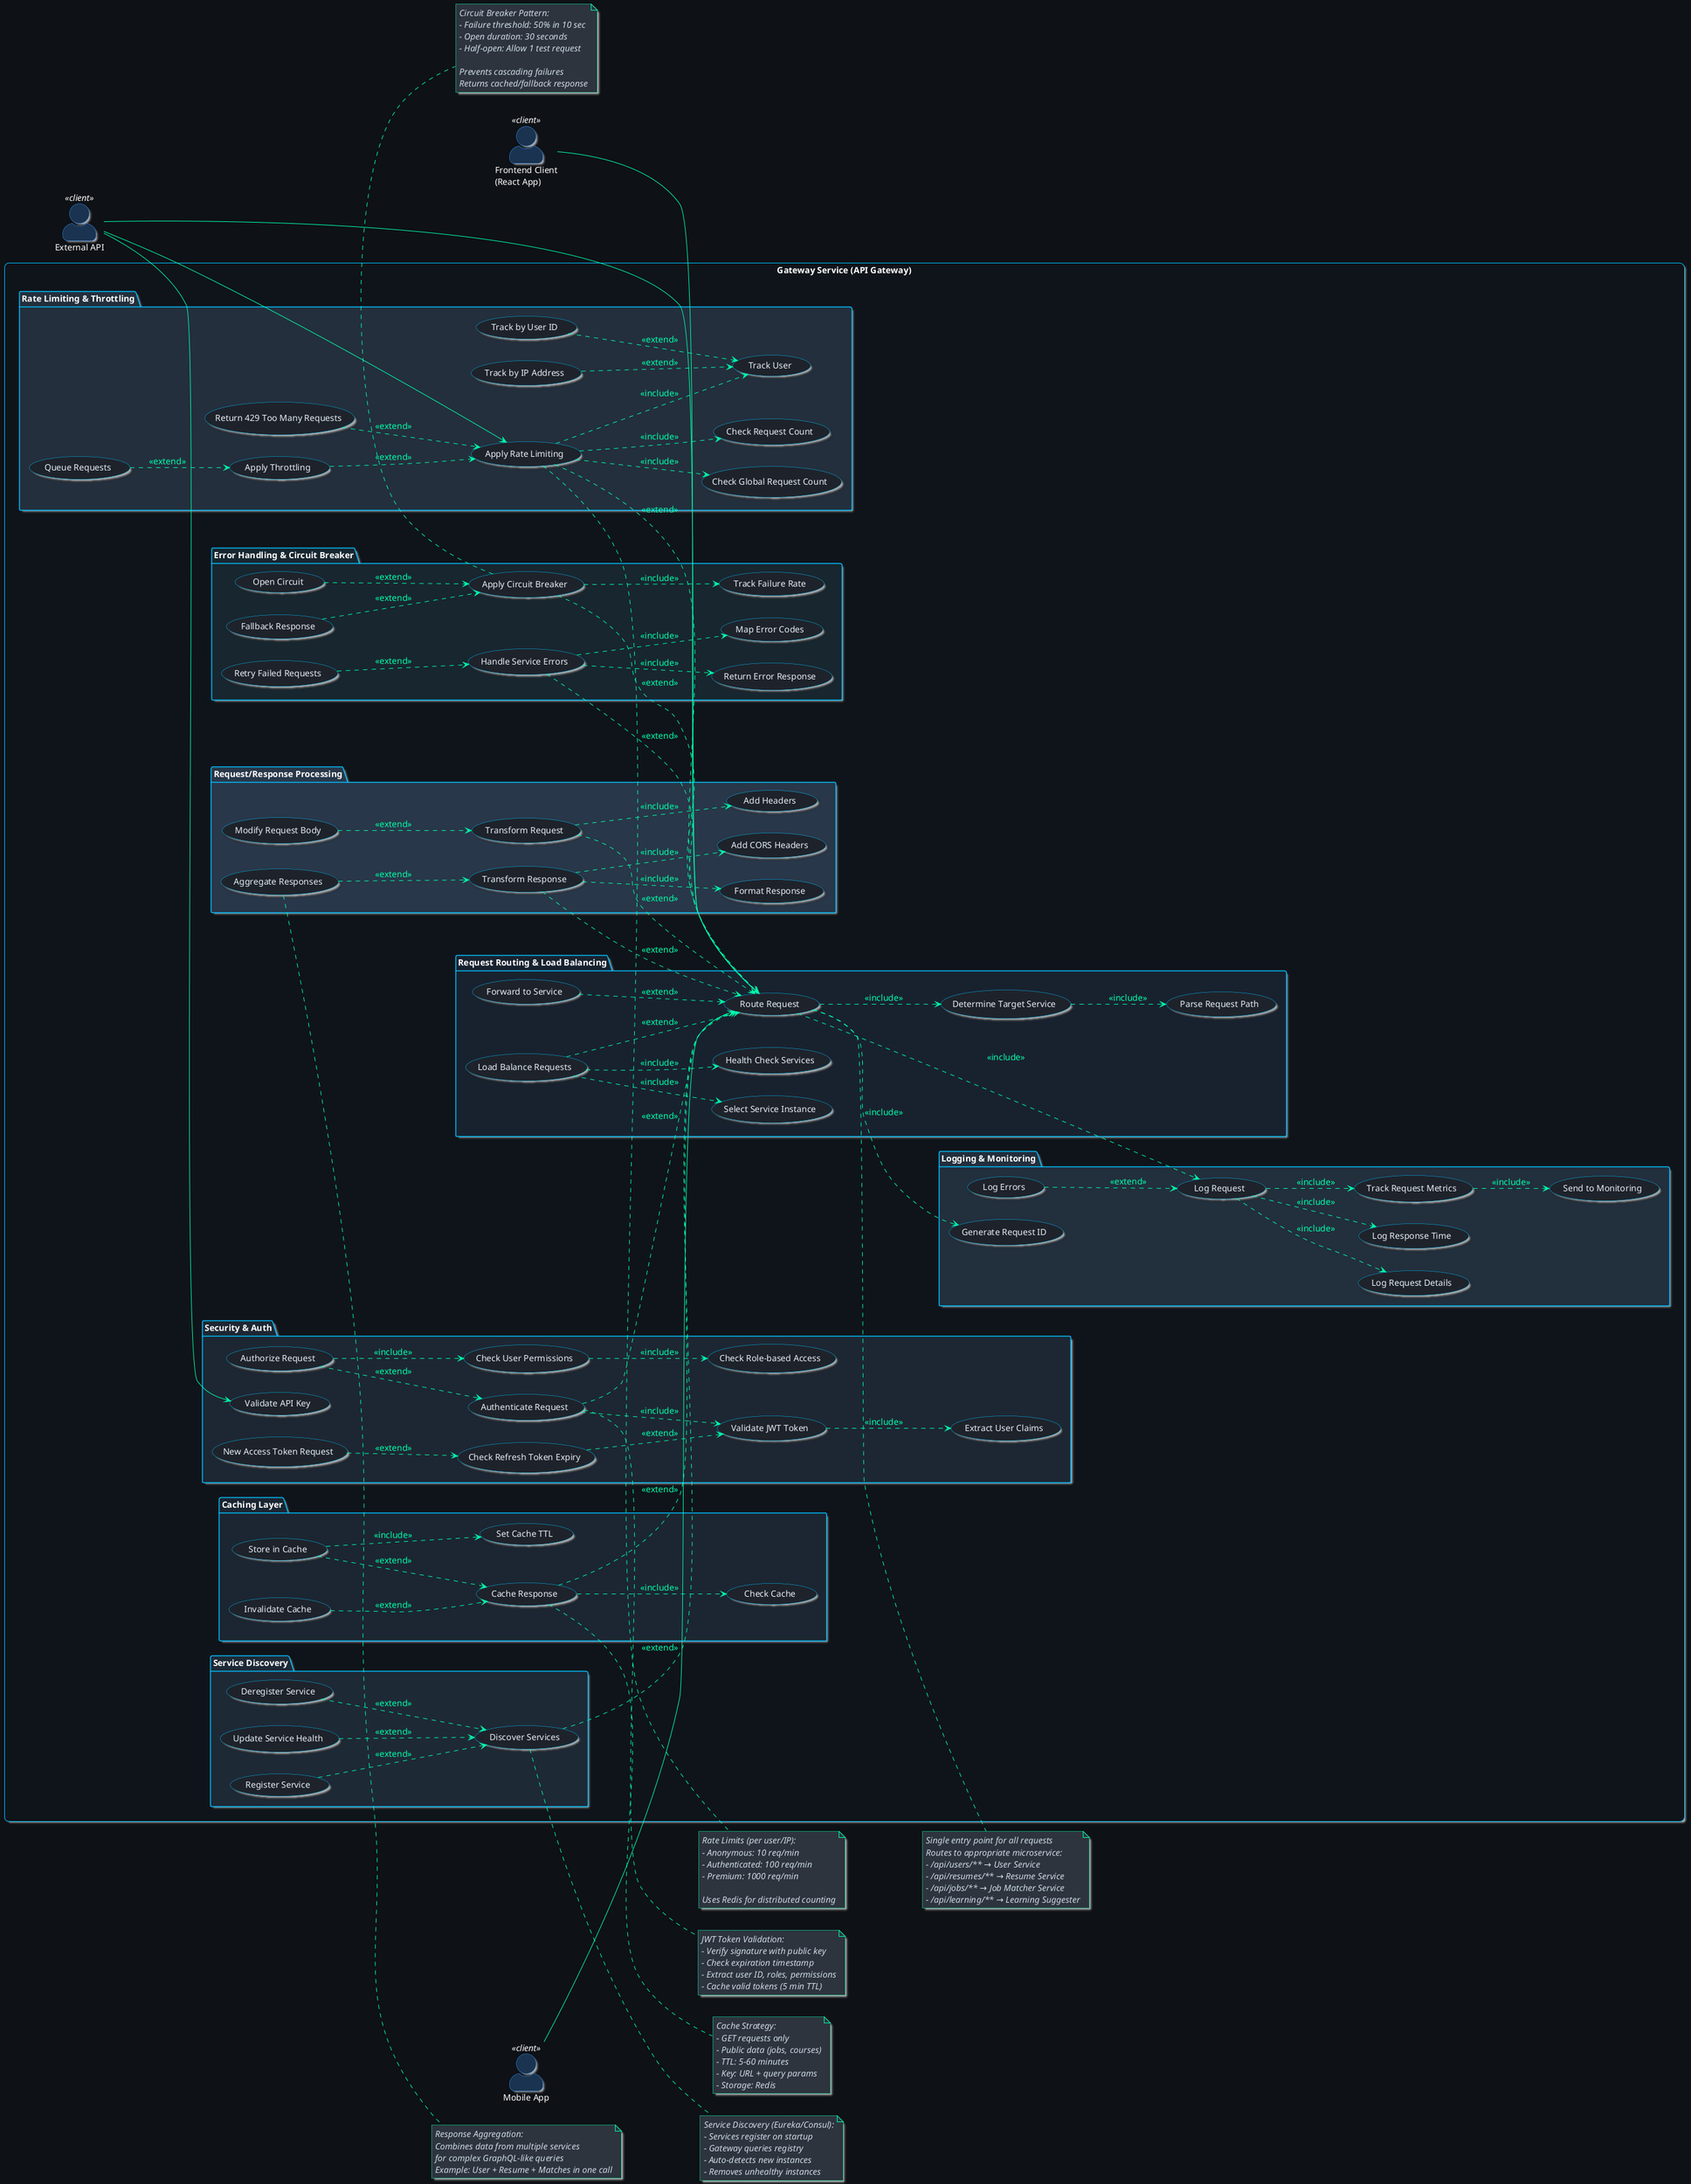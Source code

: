 @startuml Gateway Service
left to right direction
skinparam actorStyle awesome

' 🌙 ====== Global Dark Theme ======
skinparam backgroundColor #0e1116
skinparam defaultFontName "Segoe UI"
skinparam defaultFontSize 14
skinparam shadowing true

' ====== Use Case Styling ======
skinparam usecase {
  BackgroundColor #1e232b
  BorderColor #00bfff
  ArrowColor #ffffff
  FontColor #e6edf3
  FontStyle plain
}

' ====== Package Styling ======
skinparam package {
  BackgroundColor #141820
  BorderColor #00bfff
  FontColor #ffffff
  FontStyle bold
}

' ====== Rectangle (System Boundary) ======
skinparam rectangle {
  BackgroundColor #0f141a
  BorderColor #00bfff
  RoundCorner 15
  FontColor #ffffff
  FontStyle bold
}

' ====== Note Styling ======
skinparam note {
  BackgroundColor #2d343e
  BorderColor #00ffaa
  FontColor #cdd9e5
  FontStyle italic
}

' ====== Actor Colors ======
skinparam actor {
  FontColor #ffffff
  BorderColor #00bfff
  BackgroundColor #1a2432
  FontSize 14
}

skinparam actor<<client>> {
  BackgroundColor #1a3350
  BorderColor #3399ff
}
skinparam actor<<s>> {
  BackgroundColor #4d4d00
  BorderColor #ffff00
}

' ====== Relationship Colors ======
skinparam Arrow {
  Color #00ffaa
  FontColor #00ffaa
}
skinparam Arrow<<include>> {
  Color #0099ff
  FontColor #0099ff
  LineStyle dotted
}
skinparam Arrow<<extend>> {
  Color #ff9900
  FontColor #ff9900
  LineStyle dashed
}

' ====== Actors ======
actor "Frontend Client\n(React App)" as FRONTEND <<client>>
actor "Mobile App" as MOBILE <<client>>
actor "External API" as API <<client>>

rectangle "Gateway Service (API Gateway)" {
    
    ' ========== Request Routing ==========
    package "Request Routing & Load Balancing" #18222f {
        usecase "Route Request" as UC1
        usecase "Parse Request Path" as UC1a
        usecase "Determine Target Service" as UC1b
        usecase "Forward to Service" as UC1c
        usecase "Load Balance Requests" as UC2
        usecase "Select Service Instance" as UC2a
        usecase "Health Check Services" as UC2b
    }
    
    ' ========== Authentication & Authorization ==========
    package "Security & Auth" #1d2733 {
        usecase "Authenticate Request" as UC3
        usecase "Validate JWT Token" as UC3a
        usecase "Extract User Claims" as UC3b
        usecase "Check Refresh Token Expiry" as UC3c
        usecase "Authorize Request" as UC4
        usecase "Check User Permissions" as UC4a
        usecase "Check Role-based Access" as UC4b
        usecase "Validate API Key" as UC5
        usecase "New Access Token Request" as UC6
    }
    
    ' ========== Rate Limiting & Throttling ==========
    package "Rate Limiting & Throttling" #232f3d {
        usecase "Apply Rate Limiting" as UC7
        usecase "Check Request Count" as UC7a
        usecase "Check Global Request Count" as UC7f
        usecase "Track User" as UC7b
        usecase "Track by User ID" as UC7e
        usecase "Track by IP Address" as UC7c
        usecase "Return 429 Too Many Requests" as UC7d
        usecase "Apply Throttling" as UC8
        usecase "Queue Requests" as UC8a
    }
    
    ' ========== Request/Response Transformation ==========
    package "Request/Response Processing" #283749 {
        usecase "Transform Request" as UC9
        usecase "Add Headers" as UC9a
        usecase "Modify Request Body" as UC9b
        usecase "Transform Response" as UC10
        usecase "Aggregate Responses" as UC10a
        usecase "Format Response" as UC10b
        usecase "Add CORS Headers" as UC10c
    }
    
    ' ========== Caching ==========
    package "Caching Layer" #1b2632 {
        usecase "Cache Response" as UC11
        usecase "Check Cache" as UC11a
        usecase "Store in Cache" as UC11b
        usecase "Invalidate Cache" as UC12
        usecase "Set Cache TTL" as UC13
    }
    
    ' ========== Logging & Monitoring ==========
    package "Logging & Monitoring" #222f3d {
        usecase "Log Request" as UC14
        usecase "Log Request Details" as UC14a
        usecase "Log Response Time" as UC14b
        usecase "Log Errors" as UC15
        usecase "Track Request Metrics" as UC16
        usecase "Send to Monitoring" as UC16a
        usecase "Generate Request ID" as UC17
    }
    
    ' ========== Error Handling ==========
    package "Error Handling & Circuit Breaker" #18262f {
        usecase "Handle Service Errors" as UC18
        usecase "Return Error Response" as UC18a
        usecase "Map Error Codes" as UC18b
        usecase "Apply Circuit Breaker" as UC19
        usecase "Track Failure Rate" as UC19a
        usecase "Open Circuit" as UC19b
        usecase "Fallback Response" as UC19c
        usecase "Retry Failed Requests" as UC20
    }
    
    ' ========== Service Discovery ==========
    package "Service Discovery" #1e2936 {
        usecase "Discover Services" as UC21
        usecase "Register Service" as UC22
        usecase "Deregister Service" as UC23
        usecase "Update Service Health" as UC24
    }
}

' ========== Client Associations ==========
FRONTEND --> UC1

MOBILE --> UC1

API --> UC1
API --> UC5
API --> UC7

' ========== Include Relationships ==========
UC1b ..> UC1a : <<include>>
UC1 ..> UC1b : <<include>>
UC1 ..> UC14 : <<include>>
UC1 ..> UC17 : <<include>>
UC2 ..> UC2a : <<include>>
UC2 ..> UC2b : <<include>>
UC3 ..> UC3a : <<include>>
UC3a ..> UC3b : <<include>>
UC4 ..> UC4a : <<include>>
UC4a ..> UC4b : <<include>>
UC7 ..> UC7a : <<include>>
UC7 ..> UC7b : <<include>>
UC7 ..> UC7f : <<include>>
UC9 ..> UC9a : <<include>>
UC10 ..> UC10b : <<include>>
UC10 ..> UC10c : <<include>>
UC11 ..> UC11a : <<include>>
UC11b ..> UC13 : <<include>>
UC14 ..> UC14a : <<include>>
UC14 ..> UC14b : <<include>>
UC14 ..> UC16 : <<include>>
UC16 ..> UC16a : <<include>>
UC18 ..> UC18a : <<include>>
UC18 ..> UC18b : <<include>>
UC19 ..> UC19a : <<include>>

' ========== Extend Relationships ==========
UC1c ..> UC1 : <<extend>>
UC2 ..> UC1 : <<extend>>
UC3 ..> UC1 : <<extend>>
UC3c ..> UC3a : <<extend>>
UC4 ..> UC3 : <<extend>>
UC6 ..> UC3c : <<extend>>
UC7c ..> UC7b : <<extend>>
UC7 ..> UC1 : <<extend>>
UC7d ..> UC7 : <<extend>>
UC7e ..> UC7b : <<extend>>
UC8 ..> UC7 : <<extend>>
UC8a ..> UC8 : <<extend>>
UC9 ..> UC1 : <<extend>>
UC9b ..> UC9 : <<extend>>
UC10 ..> UC1 : <<extend>>
UC10a ..> UC10 : <<extend>>
UC11 ..> UC1 : <<extend>>
UC11b ..> UC11 : <<extend>>
UC12 ..> UC11 : <<extend>>
UC15 ..> UC14 : <<extend>>
UC18 ..> UC1 : <<extend>>
UC19 ..> UC1 : <<extend>>
UC19b ..> UC19 : <<extend>>
UC19c ..> UC19 : <<extend>>
UC20 ..> UC18 : <<extend>>
UC21 ..> UC1 : <<extend>>
UC22 ..> UC21 : <<extend>>
UC23 ..> UC21 : <<extend>>
UC24 ..> UC21 : <<extend>>

' ====== Notes ======
note right of UC1
  Single entry point for all requests
  Routes to appropriate microservice:
  - /api/users/** → User Service
  - /api/resumes/** → Resume Service
  - /api/jobs/** → Job Matcher Service
  - /api/learning/** → Learning Suggester
end note

note right of UC3
  JWT Token Validation:
  - Verify signature with public key
  - Check expiration timestamp
  - Extract user ID, roles, permissions
  - Cache valid tokens (5 min TTL)
end note

note right of UC7
  Rate Limits (per user/IP):
  - Anonymous: 10 req/min
  - Authenticated: 100 req/min
  - Premium: 1000 req/min
  
  Uses Redis for distributed counting
end note

note right of UC10a
  Response Aggregation:
  Combines data from multiple services
  for complex GraphQL-like queries
  Example: User + Resume + Matches in one call
end note

note right of UC11
  Cache Strategy:
  - GET requests only
  - Public data (jobs, courses)
  - TTL: 5-60 minutes
  - Key: URL + query params
  - Storage: Redis
end note

note bottom of UC19
  Circuit Breaker Pattern:
  - Failure threshold: 50% in 10 sec
  - Open duration: 30 seconds
  - Half-open: Allow 1 test request
  
  Prevents cascading failures
  Returns cached/fallback response
end note

note right of UC21
  Service Discovery (Eureka/Consul):
  - Services register on startup
  - Gateway queries registry
  - Auto-detects new instances
  - Removes unhealthy instances
end note

@enduml


' Receive Request
'  ├─ Route Request → Parse Path → Determine Service
'  ├─ Authenticate Request → Validate JWT → Authorize
'  ├─ Apply Rate Limiting
'  ├─ Transform Request + Check Cache
'  ├─ Discover Services → Load Balance → Forward to Service
'  ├─ Transform Response → Format + Aggregate → Add CORS
'  ├─ Cache Response
'  ├─ Log + Monitor
'  └─ Handle Errors / Circuit Breaker / Retry
' Return Response